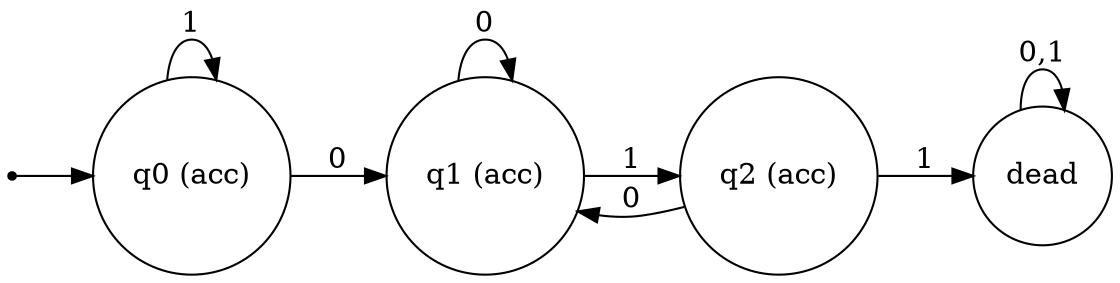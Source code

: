digraph {
  rankdir=LR;
  node [shape=circle];
  start [shape=point];

  q0 [label="q0 (acc)"];
  q1 [label="q1 (acc)"];
  q2 [label="q2 (acc)"];
  q3 [label="dead"];

  start -> q0;

  q0 -> q0 [label="1"];
  q0 -> q1 [label="0"];

  q1 -> q1 [label="0"];
  q1 -> q2 [label="1"];

  q2 -> q1 [label="0"];
  q2 -> q3 [label="1"];

  q3 -> q3 [label="0,1"];
}
